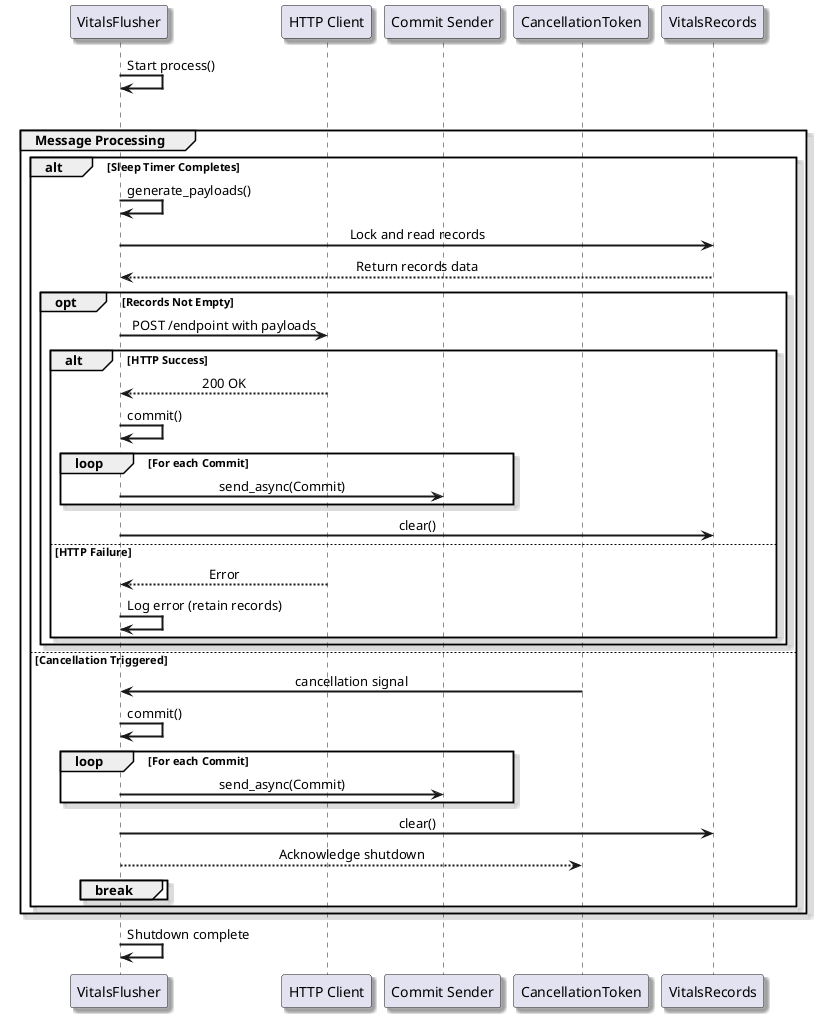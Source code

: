 @startuml

skinparam componentStyle uml2
skinparam defaultFontName Arial
skinparam defaultTextAlignment center
skinparam shadowing true
skinparam arrowThickness 2
skinparam componentBorderColor Black
skinparam queueBackgroundColor LightGray

participant "VitalsFlusher" as Flusher
participant "HTTP Client" as HTTP
participant "Commit Sender" as Sender
participant "CancellationToken" as Token
participant "VitalsRecords" as Records

Flusher -> Flusher: Start process()

loop until cancelled
    group Message Processing
        alt Sleep Timer Completes
            Flusher -> Flusher: generate_payloads()
            Flusher -> Records: Lock and read records
            Records --> Flusher: Return records data
            
            opt Records Not Empty
                Flusher -> HTTP: POST /endpoint with payloads
                alt HTTP Success
                    HTTP --> Flusher: 200 OK
                    Flusher -> Flusher: commit()
                    loop For each Commit
                        Flusher -> Sender: send_async(Commit)
                    end
                    Flusher -> Records: clear()
                else HTTP Failure
                    HTTP --> Flusher: Error
                    Flusher -> Flusher: Log error (retain records)
                end
            end
        else Cancellation Triggered
            Token -> Flusher: cancellation signal
            Flusher -> Flusher: commit()
            loop For each Commit
                Flusher -> Sender: send_async(Commit)
            end
            Flusher -> Records: clear()
            Flusher --> Token: Acknowledge shutdown
            break
        end
    end
end

Flusher -> Flusher: Shutdown complete

@enduml